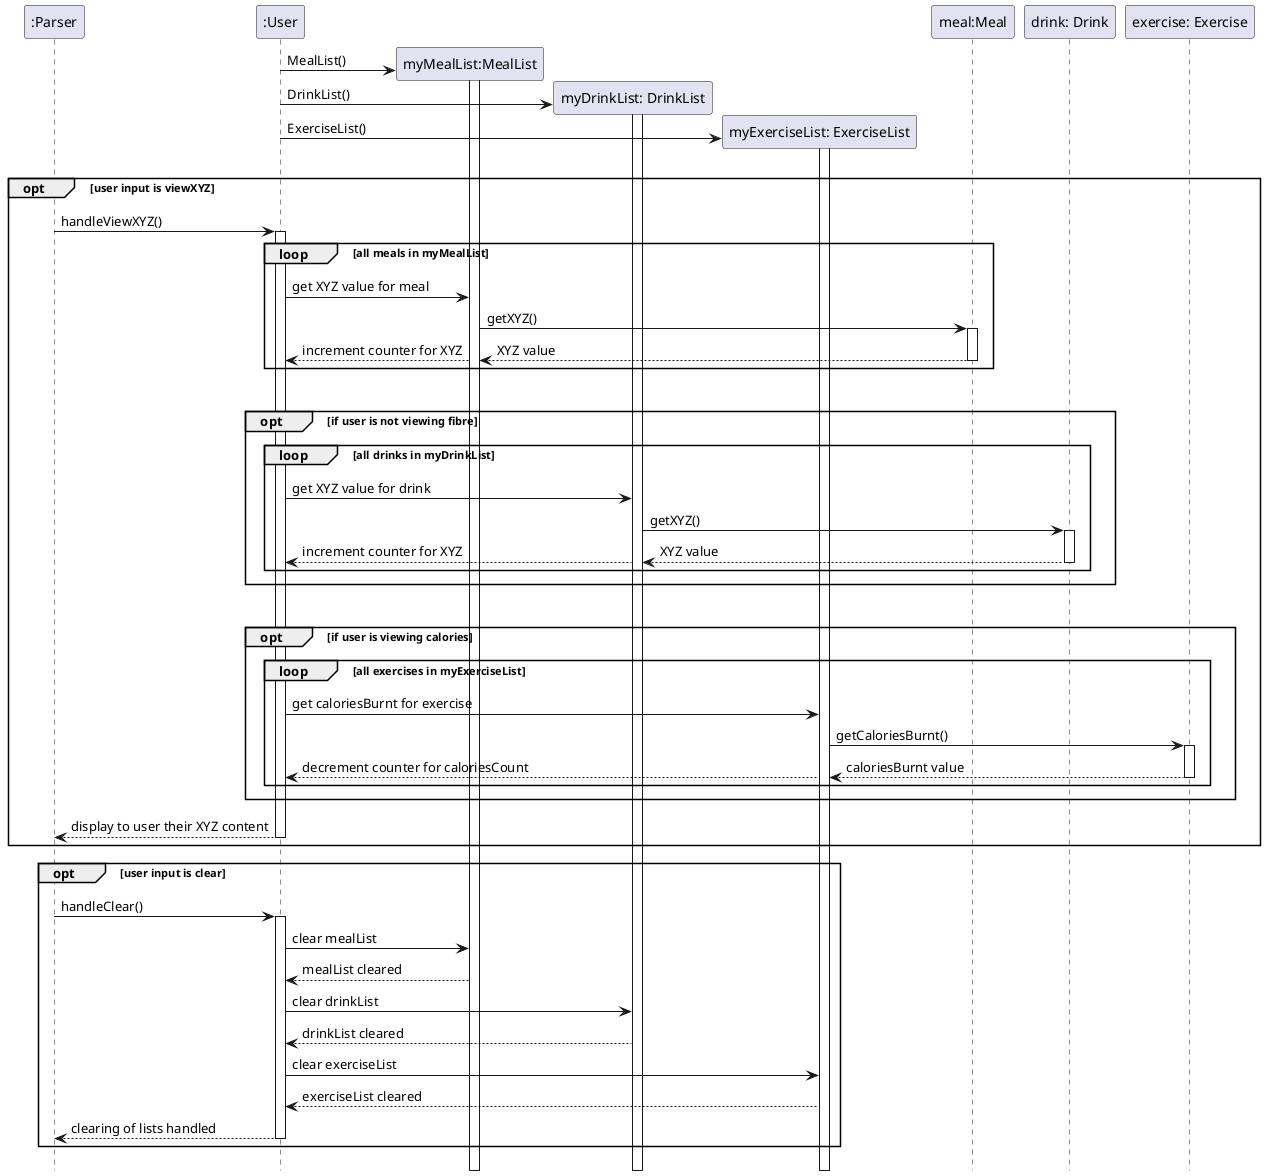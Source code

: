 @startuml
'https://plantuml.com/sequence-diagram

participant ":Parser" as Parser
participant ":User" as User
participant "myMealList:MealList" as MealList
participant "myDrinkList: DrinkList" as DrinkList
participant "myExerciseList: ExerciseList" as ExerciseList
participant "meal:Meal" as Meal
participant "drink: Drink" as Drink
participant "exercise: Exercise" as Exercise

hide footbox
!pragma teoz true

User -> MealList **: MealList()
activate MealList


User -> DrinkList **: DrinkList()
activate DrinkList

User -> ExerciseList **: ExerciseList()
activate ExerciseList

|||
opt user input is viewXYZ
Parser -> User ++: handleViewXYZ()
loop all meals in myMealList
User -> MealList: get XYZ value for meal
MealList -> Meal ++: getXYZ()
Meal --> MealList --: XYZ value
& MealList --> User: increment counter for XYZ
end
|||
opt if user is not viewing fibre
loop all drinks in myDrinkList
User -> DrinkList: get XYZ value for drink
DrinkList -> Drink ++: getXYZ()
Drink --> DrinkList --: XYZ value
& DrinkList --> User: increment counter for XYZ
end
end
|||
opt if user is viewing calories
loop all exercises in myExerciseList
User -> ExerciseList: get caloriesBurnt for exercise
ExerciseList -> Exercise ++: getCaloriesBurnt()
Exercise --> ExerciseList --: caloriesBurnt value
& ExerciseList --> User: decrement counter for caloriesCount
end
end

User --> Parser --: display to user their XYZ content

end

opt user input is clear
Parser -> User ++: handleClear()
User -> MealList: clear mealList
MealList --> User: mealList cleared
User -> DrinkList: clear drinkList
DrinkList --> User: drinkList cleared
User -> ExerciseList: clear exerciseList
ExerciseList --> User: exerciseList cleared

User --> Parser --: clearing of lists handled

@enduml